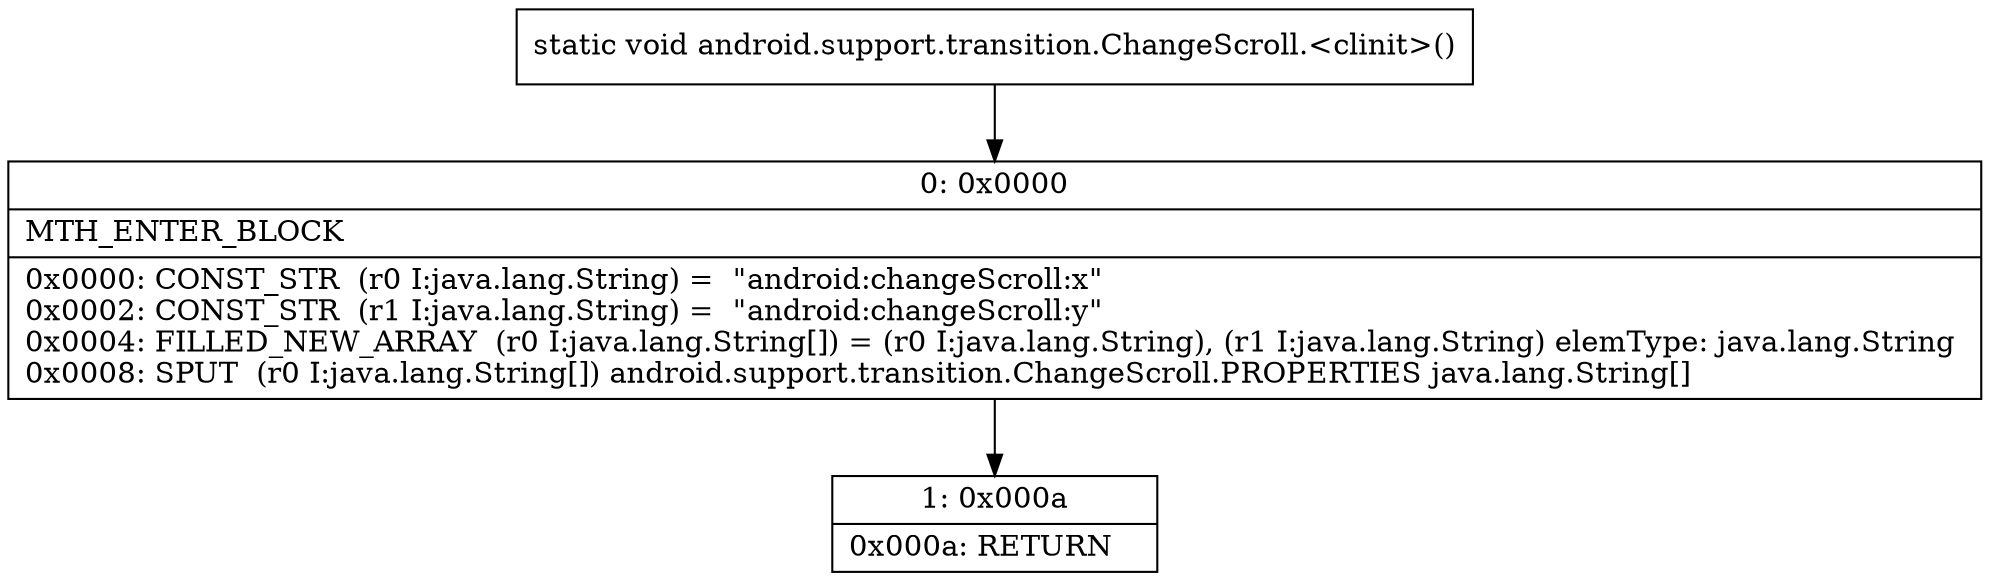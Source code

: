 digraph "CFG forandroid.support.transition.ChangeScroll.\<clinit\>()V" {
Node_0 [shape=record,label="{0\:\ 0x0000|MTH_ENTER_BLOCK\l|0x0000: CONST_STR  (r0 I:java.lang.String) =  \"android:changeScroll:x\" \l0x0002: CONST_STR  (r1 I:java.lang.String) =  \"android:changeScroll:y\" \l0x0004: FILLED_NEW_ARRAY  (r0 I:java.lang.String[]) = (r0 I:java.lang.String), (r1 I:java.lang.String) elemType: java.lang.String \l0x0008: SPUT  (r0 I:java.lang.String[]) android.support.transition.ChangeScroll.PROPERTIES java.lang.String[] \l}"];
Node_1 [shape=record,label="{1\:\ 0x000a|0x000a: RETURN   \l}"];
MethodNode[shape=record,label="{static void android.support.transition.ChangeScroll.\<clinit\>() }"];
MethodNode -> Node_0;
Node_0 -> Node_1;
}

